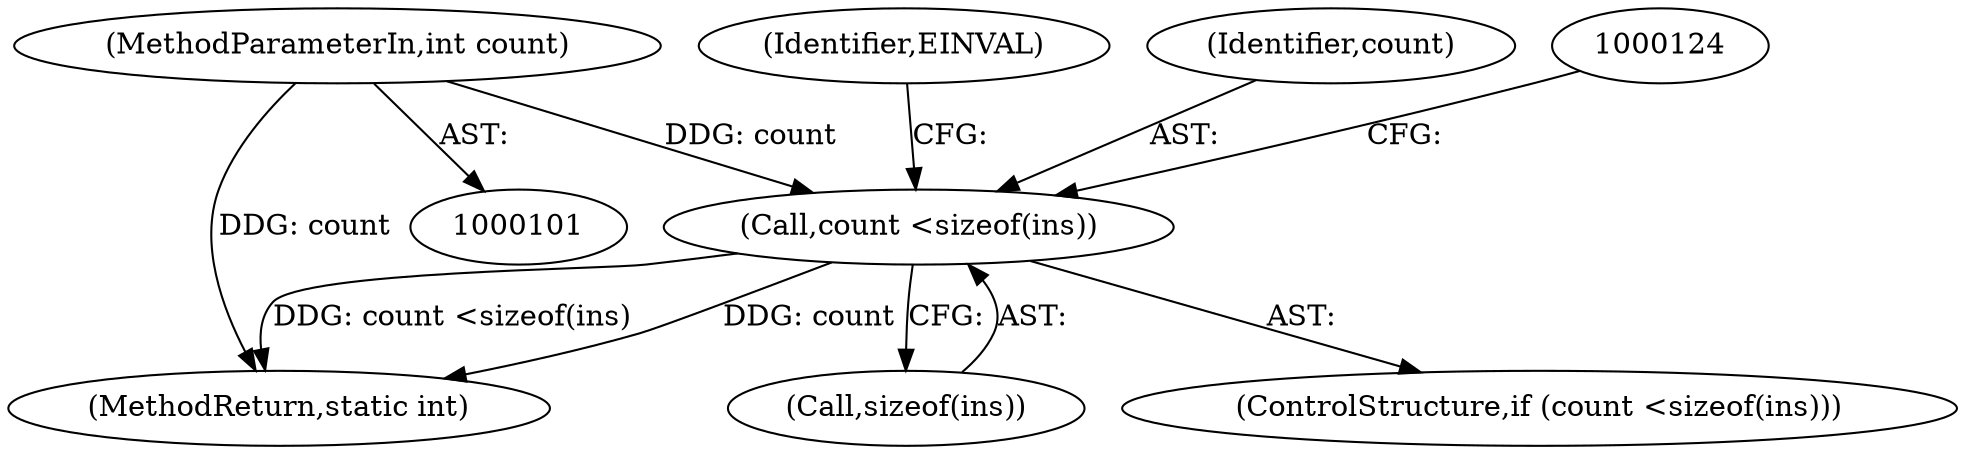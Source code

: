 digraph "1_linux_b769f49463711205d57286e64cf535ed4daf59e9_0@API" {
"1000111" [label="(Call,count <sizeof(ins))"];
"1000106" [label="(MethodParameterIn,int count)"];
"1000118" [label="(Identifier,EINVAL)"];
"1000166" [label="(MethodReturn,static int)"];
"1000113" [label="(Call,sizeof(ins))"];
"1000111" [label="(Call,count <sizeof(ins))"];
"1000112" [label="(Identifier,count)"];
"1000110" [label="(ControlStructure,if (count <sizeof(ins)))"];
"1000106" [label="(MethodParameterIn,int count)"];
"1000111" -> "1000110"  [label="AST: "];
"1000111" -> "1000113"  [label="CFG: "];
"1000112" -> "1000111"  [label="AST: "];
"1000113" -> "1000111"  [label="AST: "];
"1000118" -> "1000111"  [label="CFG: "];
"1000124" -> "1000111"  [label="CFG: "];
"1000111" -> "1000166"  [label="DDG: count"];
"1000111" -> "1000166"  [label="DDG: count <sizeof(ins)"];
"1000106" -> "1000111"  [label="DDG: count"];
"1000106" -> "1000101"  [label="AST: "];
"1000106" -> "1000166"  [label="DDG: count"];
}
